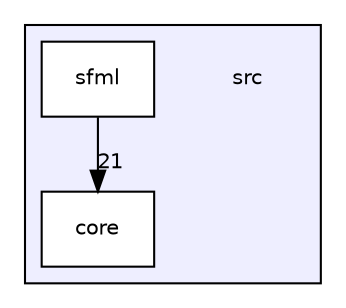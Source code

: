 digraph "/home/quentin/Murmure/src" {
  compound=true
  node [ fontsize="10", fontname="Helvetica"];
  edge [ labelfontsize="10", labelfontname="Helvetica"];
  subgraph clusterdir_68267d1309a1af8e8297ef4c3efbcdba {
    graph [ bgcolor="#eeeeff", pencolor="black", label="" URL="dir_68267d1309a1af8e8297ef4c3efbcdba.html"];
    dir_68267d1309a1af8e8297ef4c3efbcdba [shape=plaintext label="src"];
    dir_aebb8dcc11953d78e620bbef0b9e2183 [shape=box label="core" color="black" fillcolor="white" style="filled" URL="dir_aebb8dcc11953d78e620bbef0b9e2183.html"];
    dir_555df0971abdff4e67fa10b3825416ca [shape=box label="sfml" color="black" fillcolor="white" style="filled" URL="dir_555df0971abdff4e67fa10b3825416ca.html"];
  }
  dir_555df0971abdff4e67fa10b3825416ca->dir_aebb8dcc11953d78e620bbef0b9e2183 [headlabel="21", labeldistance=1.5 headhref="dir_000002_000001.html"];
}

